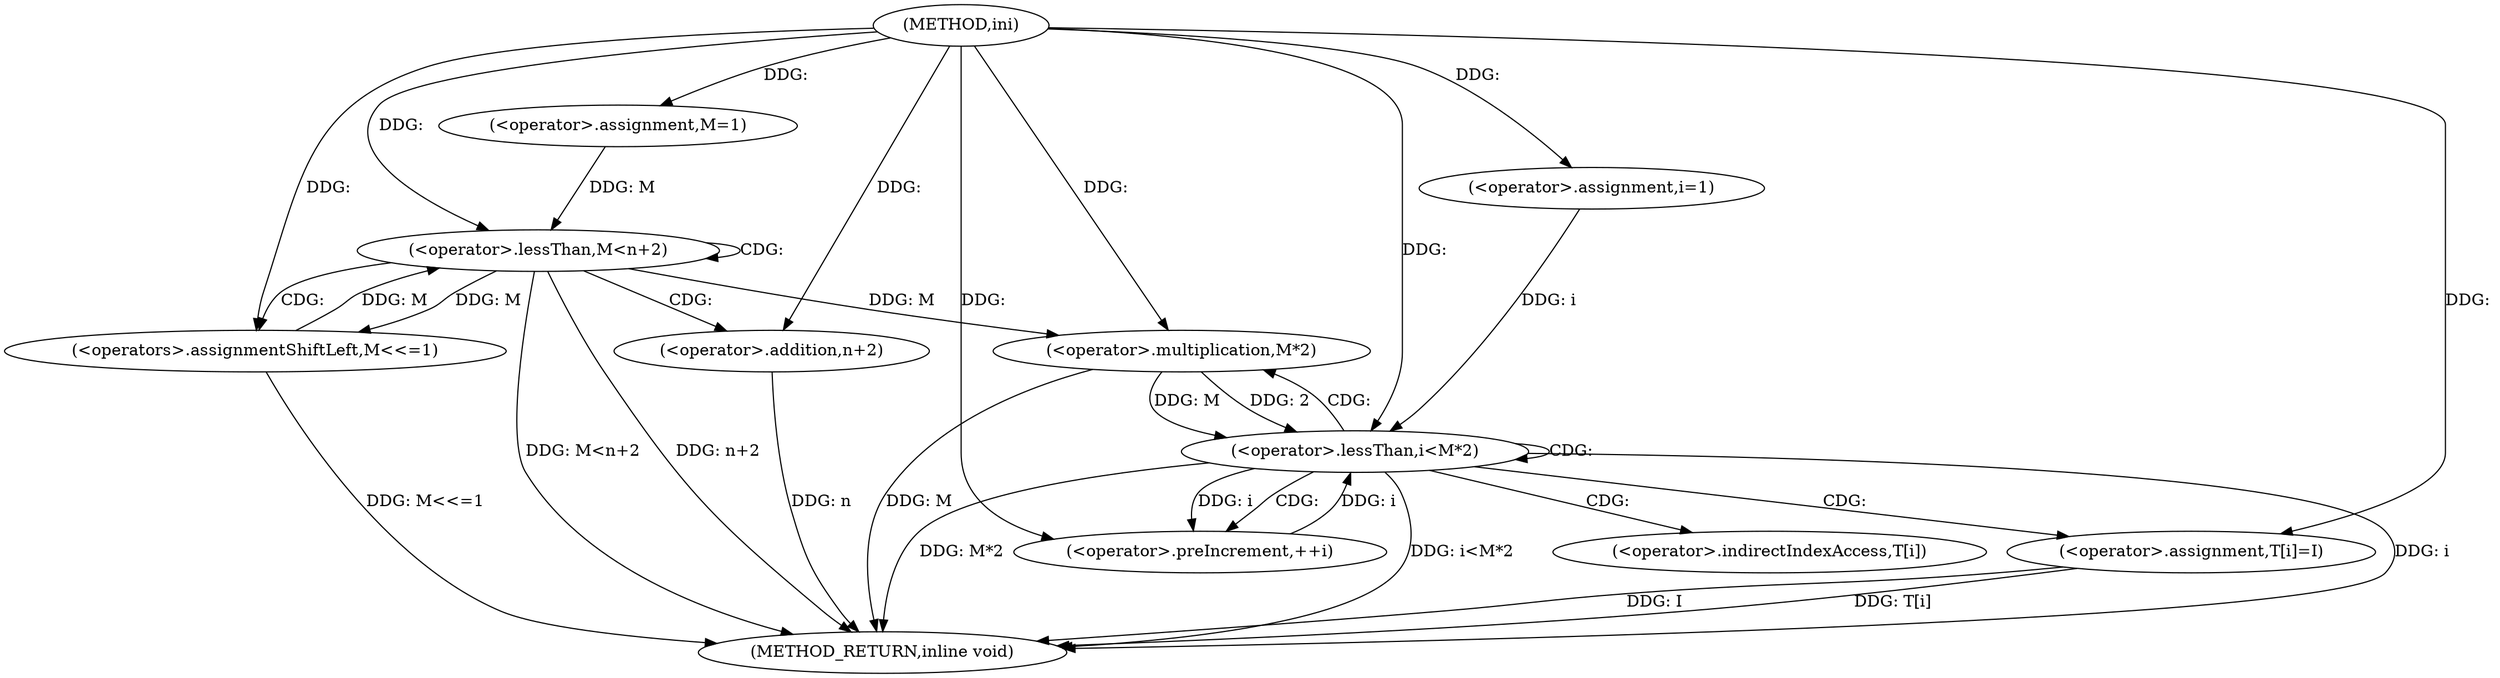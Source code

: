 digraph "ini" {  
"1000313" [label = "(METHOD,ini)" ]
"1000343" [label = "(METHOD_RETURN,inline void)" ]
"1000316" [label = "(<operator>.assignment,M=1)" ]
"1000319" [label = "(<operator>.lessThan,M<n+2)" ]
"1000324" [label = "(<operators>.assignmentShiftLeft,M<<=1)" ]
"1000328" [label = "(<operator>.assignment,i=1)" ]
"1000331" [label = "(<operator>.lessThan,i<M*2)" ]
"1000336" [label = "(<operator>.preIncrement,++i)" ]
"1000338" [label = "(<operator>.assignment,T[i]=I)" ]
"1000321" [label = "(<operator>.addition,n+2)" ]
"1000333" [label = "(<operator>.multiplication,M*2)" ]
"1000339" [label = "(<operator>.indirectIndexAccess,T[i])" ]
  "1000319" -> "1000343"  [ label = "DDG: n+2"] 
  "1000319" -> "1000343"  [ label = "DDG: M<n+2"] 
  "1000331" -> "1000343"  [ label = "DDG: i"] 
  "1000333" -> "1000343"  [ label = "DDG: M"] 
  "1000331" -> "1000343"  [ label = "DDG: M*2"] 
  "1000331" -> "1000343"  [ label = "DDG: i<M*2"] 
  "1000338" -> "1000343"  [ label = "DDG: T[i]"] 
  "1000324" -> "1000343"  [ label = "DDG: M<<=1"] 
  "1000321" -> "1000343"  [ label = "DDG: n"] 
  "1000338" -> "1000343"  [ label = "DDG: I"] 
  "1000313" -> "1000316"  [ label = "DDG: "] 
  "1000313" -> "1000328"  [ label = "DDG: "] 
  "1000313" -> "1000338"  [ label = "DDG: "] 
  "1000316" -> "1000319"  [ label = "DDG: M"] 
  "1000324" -> "1000319"  [ label = "DDG: M"] 
  "1000313" -> "1000319"  [ label = "DDG: "] 
  "1000319" -> "1000324"  [ label = "DDG: M"] 
  "1000313" -> "1000324"  [ label = "DDG: "] 
  "1000328" -> "1000331"  [ label = "DDG: i"] 
  "1000336" -> "1000331"  [ label = "DDG: i"] 
  "1000313" -> "1000331"  [ label = "DDG: "] 
  "1000333" -> "1000331"  [ label = "DDG: 2"] 
  "1000333" -> "1000331"  [ label = "DDG: M"] 
  "1000331" -> "1000336"  [ label = "DDG: i"] 
  "1000313" -> "1000336"  [ label = "DDG: "] 
  "1000313" -> "1000321"  [ label = "DDG: "] 
  "1000319" -> "1000333"  [ label = "DDG: M"] 
  "1000313" -> "1000333"  [ label = "DDG: "] 
  "1000319" -> "1000319"  [ label = "CDG: "] 
  "1000319" -> "1000324"  [ label = "CDG: "] 
  "1000319" -> "1000321"  [ label = "CDG: "] 
  "1000331" -> "1000333"  [ label = "CDG: "] 
  "1000331" -> "1000336"  [ label = "CDG: "] 
  "1000331" -> "1000331"  [ label = "CDG: "] 
  "1000331" -> "1000339"  [ label = "CDG: "] 
  "1000331" -> "1000338"  [ label = "CDG: "] 
}
